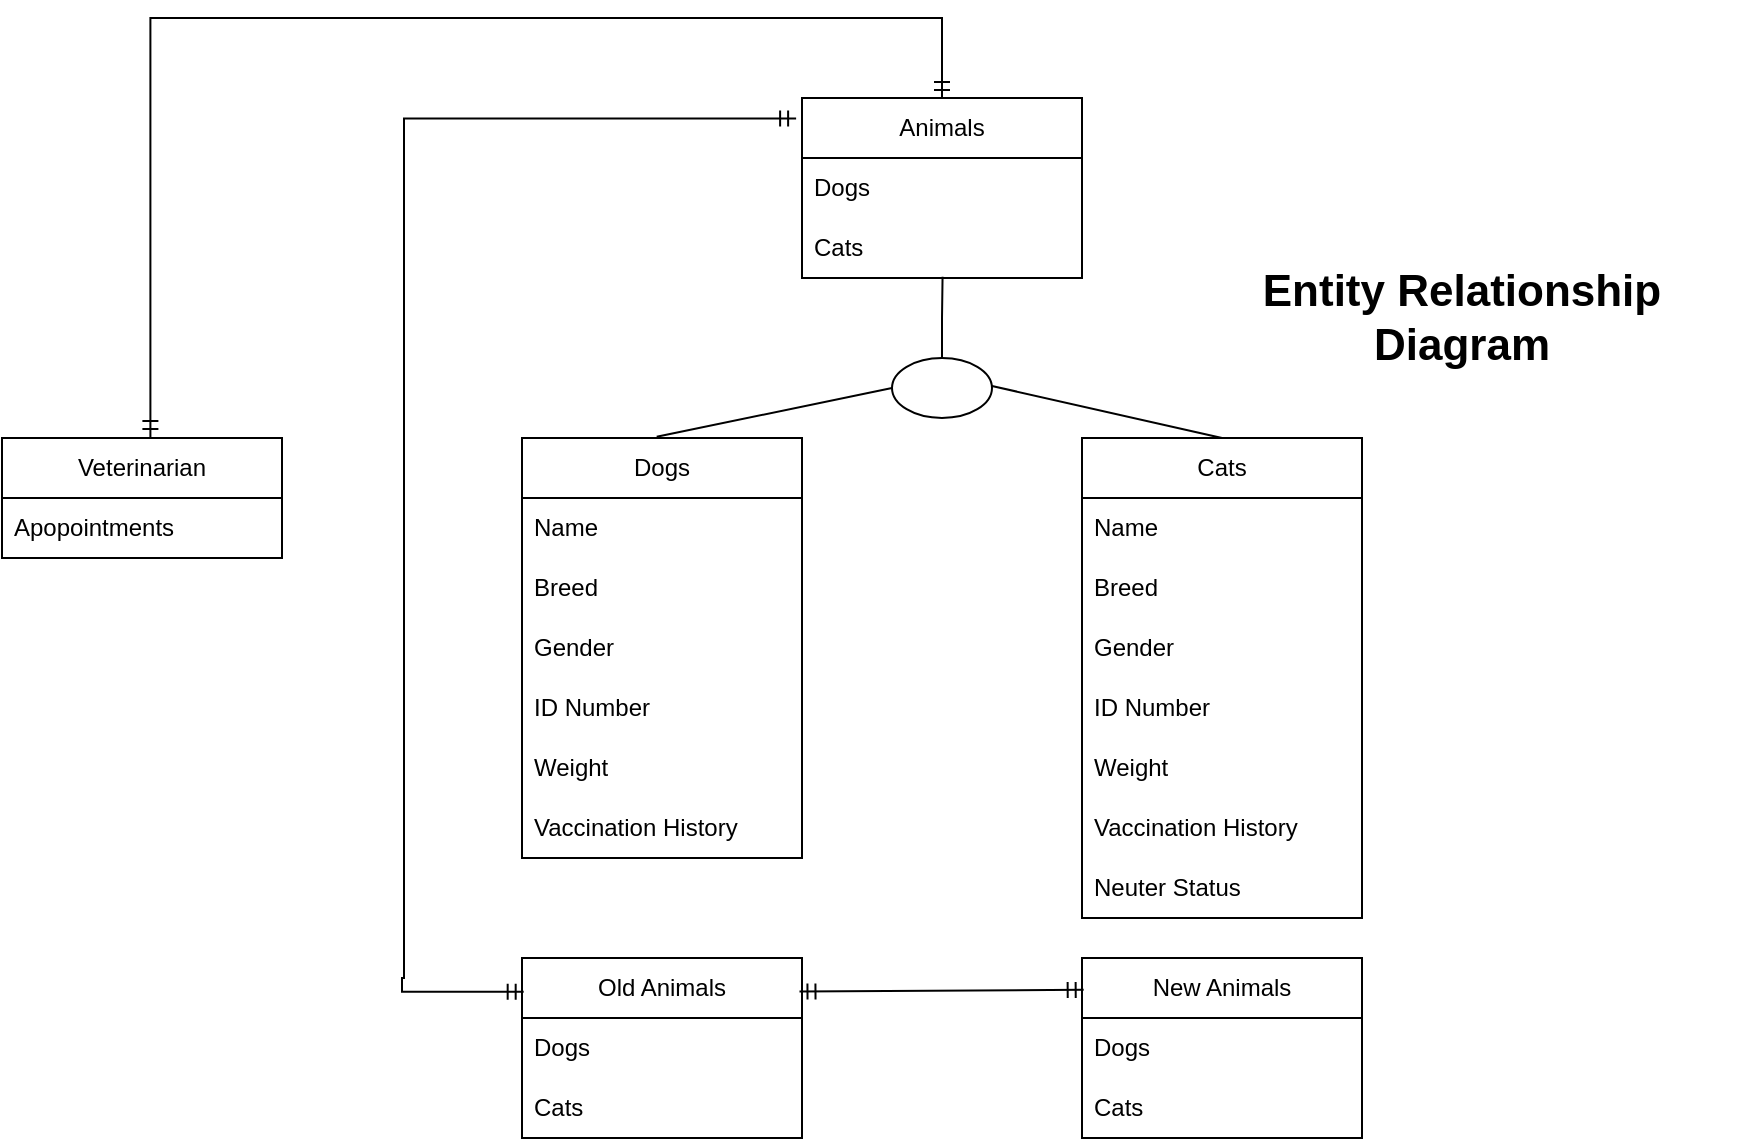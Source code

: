 <mxfile version="22.0.4" type="github">
  <diagram id="R2lEEEUBdFMjLlhIrx00" name="Page-1">
    <mxGraphModel dx="2497" dy="861" grid="1" gridSize="10" guides="1" tooltips="1" connect="1" arrows="1" fold="1" page="1" pageScale="1" pageWidth="850" pageHeight="1100" math="0" shadow="0" extFonts="Permanent Marker^https://fonts.googleapis.com/css?family=Permanent+Marker">
      <root>
        <mxCell id="0" />
        <mxCell id="1" parent="0" />
        <mxCell id="dEltueVvxOYoqSFtJGY3-1" value="Animals" style="swimlane;fontStyle=0;childLayout=stackLayout;horizontal=1;startSize=30;horizontalStack=0;resizeParent=1;resizeParentMax=0;resizeLast=0;collapsible=1;marginBottom=0;whiteSpace=wrap;html=1;" parent="1" vertex="1">
          <mxGeometry x="370" y="60" width="140" height="90" as="geometry" />
        </mxCell>
        <mxCell id="dEltueVvxOYoqSFtJGY3-3" value="Dogs" style="text;strokeColor=none;fillColor=none;align=left;verticalAlign=middle;spacingLeft=4;spacingRight=4;overflow=hidden;points=[[0,0.5],[1,0.5]];portConstraint=eastwest;rotatable=0;whiteSpace=wrap;html=1;" parent="dEltueVvxOYoqSFtJGY3-1" vertex="1">
          <mxGeometry y="30" width="140" height="30" as="geometry" />
        </mxCell>
        <mxCell id="dEltueVvxOYoqSFtJGY3-4" value="Cats" style="text;strokeColor=none;fillColor=none;align=left;verticalAlign=middle;spacingLeft=4;spacingRight=4;overflow=hidden;points=[[0,0.5],[1,0.5]];portConstraint=eastwest;rotatable=0;whiteSpace=wrap;html=1;" parent="dEltueVvxOYoqSFtJGY3-1" vertex="1">
          <mxGeometry y="60" width="140" height="30" as="geometry" />
        </mxCell>
        <mxCell id="dEltueVvxOYoqSFtJGY3-6" value="Dogs" style="swimlane;fontStyle=0;childLayout=stackLayout;horizontal=1;startSize=30;horizontalStack=0;resizeParent=1;resizeParentMax=0;resizeLast=0;collapsible=1;marginBottom=0;whiteSpace=wrap;html=1;" parent="1" vertex="1">
          <mxGeometry x="230" y="230" width="140" height="210" as="geometry" />
        </mxCell>
        <mxCell id="dEltueVvxOYoqSFtJGY3-7" value="Name" style="text;strokeColor=none;fillColor=none;align=left;verticalAlign=middle;spacingLeft=4;spacingRight=4;overflow=hidden;points=[[0,0.5],[1,0.5]];portConstraint=eastwest;rotatable=0;whiteSpace=wrap;html=1;" parent="dEltueVvxOYoqSFtJGY3-6" vertex="1">
          <mxGeometry y="30" width="140" height="30" as="geometry" />
        </mxCell>
        <mxCell id="dEltueVvxOYoqSFtJGY3-8" value="Breed" style="text;strokeColor=none;fillColor=none;align=left;verticalAlign=middle;spacingLeft=4;spacingRight=4;overflow=hidden;points=[[0,0.5],[1,0.5]];portConstraint=eastwest;rotatable=0;whiteSpace=wrap;html=1;" parent="dEltueVvxOYoqSFtJGY3-6" vertex="1">
          <mxGeometry y="60" width="140" height="30" as="geometry" />
        </mxCell>
        <mxCell id="dEltueVvxOYoqSFtJGY3-13" value="Gender" style="text;strokeColor=none;fillColor=none;align=left;verticalAlign=middle;spacingLeft=4;spacingRight=4;overflow=hidden;points=[[0,0.5],[1,0.5]];portConstraint=eastwest;rotatable=0;whiteSpace=wrap;html=1;" parent="dEltueVvxOYoqSFtJGY3-6" vertex="1">
          <mxGeometry y="90" width="140" height="30" as="geometry" />
        </mxCell>
        <mxCell id="dEltueVvxOYoqSFtJGY3-30" value="ID Number" style="text;strokeColor=none;fillColor=none;align=left;verticalAlign=middle;spacingLeft=4;spacingRight=4;overflow=hidden;points=[[0,0.5],[1,0.5]];portConstraint=eastwest;rotatable=0;whiteSpace=wrap;html=1;" parent="dEltueVvxOYoqSFtJGY3-6" vertex="1">
          <mxGeometry y="120" width="140" height="30" as="geometry" />
        </mxCell>
        <mxCell id="dEltueVvxOYoqSFtJGY3-41" value="Weight" style="text;strokeColor=none;fillColor=none;align=left;verticalAlign=middle;spacingLeft=4;spacingRight=4;overflow=hidden;points=[[0,0.5],[1,0.5]];portConstraint=eastwest;rotatable=0;whiteSpace=wrap;html=1;" parent="dEltueVvxOYoqSFtJGY3-6" vertex="1">
          <mxGeometry y="150" width="140" height="30" as="geometry" />
        </mxCell>
        <mxCell id="dEltueVvxOYoqSFtJGY3-40" value="Vaccination History" style="text;strokeColor=none;fillColor=none;align=left;verticalAlign=middle;spacingLeft=4;spacingRight=4;overflow=hidden;points=[[0,0.5],[1,0.5]];portConstraint=eastwest;rotatable=0;whiteSpace=wrap;html=1;" parent="dEltueVvxOYoqSFtJGY3-6" vertex="1">
          <mxGeometry y="180" width="140" height="30" as="geometry" />
        </mxCell>
        <mxCell id="dEltueVvxOYoqSFtJGY3-31" value="Cats" style="swimlane;fontStyle=0;childLayout=stackLayout;horizontal=1;startSize=30;horizontalStack=0;resizeParent=1;resizeParentMax=0;resizeLast=0;collapsible=1;marginBottom=0;whiteSpace=wrap;html=1;" parent="1" vertex="1">
          <mxGeometry x="510" y="230" width="140" height="240" as="geometry" />
        </mxCell>
        <mxCell id="dEltueVvxOYoqSFtJGY3-32" value="Name" style="text;strokeColor=none;fillColor=none;align=left;verticalAlign=middle;spacingLeft=4;spacingRight=4;overflow=hidden;points=[[0,0.5],[1,0.5]];portConstraint=eastwest;rotatable=0;whiteSpace=wrap;html=1;" parent="dEltueVvxOYoqSFtJGY3-31" vertex="1">
          <mxGeometry y="30" width="140" height="30" as="geometry" />
        </mxCell>
        <mxCell id="dEltueVvxOYoqSFtJGY3-33" value="Breed" style="text;strokeColor=none;fillColor=none;align=left;verticalAlign=middle;spacingLeft=4;spacingRight=4;overflow=hidden;points=[[0,0.5],[1,0.5]];portConstraint=eastwest;rotatable=0;whiteSpace=wrap;html=1;" parent="dEltueVvxOYoqSFtJGY3-31" vertex="1">
          <mxGeometry y="60" width="140" height="30" as="geometry" />
        </mxCell>
        <mxCell id="dEltueVvxOYoqSFtJGY3-34" value="Gender" style="text;strokeColor=none;fillColor=none;align=left;verticalAlign=middle;spacingLeft=4;spacingRight=4;overflow=hidden;points=[[0,0.5],[1,0.5]];portConstraint=eastwest;rotatable=0;whiteSpace=wrap;html=1;" parent="dEltueVvxOYoqSFtJGY3-31" vertex="1">
          <mxGeometry y="90" width="140" height="30" as="geometry" />
        </mxCell>
        <mxCell id="dEltueVvxOYoqSFtJGY3-35" value="ID Number" style="text;strokeColor=none;fillColor=none;align=left;verticalAlign=middle;spacingLeft=4;spacingRight=4;overflow=hidden;points=[[0,0.5],[1,0.5]];portConstraint=eastwest;rotatable=0;whiteSpace=wrap;html=1;" parent="dEltueVvxOYoqSFtJGY3-31" vertex="1">
          <mxGeometry y="120" width="140" height="30" as="geometry" />
        </mxCell>
        <mxCell id="dEltueVvxOYoqSFtJGY3-37" value="Weight" style="text;strokeColor=none;fillColor=none;align=left;verticalAlign=middle;spacingLeft=4;spacingRight=4;overflow=hidden;points=[[0,0.5],[1,0.5]];portConstraint=eastwest;rotatable=0;whiteSpace=wrap;html=1;" parent="dEltueVvxOYoqSFtJGY3-31" vertex="1">
          <mxGeometry y="150" width="140" height="30" as="geometry" />
        </mxCell>
        <mxCell id="dEltueVvxOYoqSFtJGY3-42" value="Vaccination History" style="text;strokeColor=none;fillColor=none;align=left;verticalAlign=middle;spacingLeft=4;spacingRight=4;overflow=hidden;points=[[0,0.5],[1,0.5]];portConstraint=eastwest;rotatable=0;whiteSpace=wrap;html=1;" parent="dEltueVvxOYoqSFtJGY3-31" vertex="1">
          <mxGeometry y="180" width="140" height="30" as="geometry" />
        </mxCell>
        <mxCell id="dEltueVvxOYoqSFtJGY3-36" value="Neuter Status" style="text;strokeColor=none;fillColor=none;align=left;verticalAlign=middle;spacingLeft=4;spacingRight=4;overflow=hidden;points=[[0,0.5],[1,0.5]];portConstraint=eastwest;rotatable=0;whiteSpace=wrap;html=1;" parent="dEltueVvxOYoqSFtJGY3-31" vertex="1">
          <mxGeometry y="210" width="140" height="30" as="geometry" />
        </mxCell>
        <mxCell id="dEltueVvxOYoqSFtJGY3-43" value="" style="ellipse;whiteSpace=wrap;html=1;align=center;" parent="1" vertex="1">
          <mxGeometry x="415" y="190" width="50" height="30" as="geometry" />
        </mxCell>
        <mxCell id="dEltueVvxOYoqSFtJGY3-44" value="" style="endArrow=none;html=1;rounded=0;exitX=0.502;exitY=0.978;exitDx=0;exitDy=0;exitPerimeter=0;entryX=0.5;entryY=0;entryDx=0;entryDy=0;" parent="1" source="dEltueVvxOYoqSFtJGY3-4" target="dEltueVvxOYoqSFtJGY3-43" edge="1">
          <mxGeometry relative="1" as="geometry">
            <mxPoint x="410" y="440" as="sourcePoint" />
            <mxPoint x="570" y="440" as="targetPoint" />
            <Array as="points">
              <mxPoint x="440" y="170" />
            </Array>
          </mxGeometry>
        </mxCell>
        <mxCell id="dEltueVvxOYoqSFtJGY3-46" value="" style="endArrow=none;html=1;rounded=0;exitX=0.481;exitY=-0.003;exitDx=0;exitDy=0;exitPerimeter=0;entryX=0;entryY=0.5;entryDx=0;entryDy=0;" parent="1" source="dEltueVvxOYoqSFtJGY3-6" target="dEltueVvxOYoqSFtJGY3-43" edge="1">
          <mxGeometry width="50" height="50" relative="1" as="geometry">
            <mxPoint x="540" y="230" as="sourcePoint" />
            <mxPoint x="590" y="180" as="targetPoint" />
          </mxGeometry>
        </mxCell>
        <mxCell id="dEltueVvxOYoqSFtJGY3-47" value="" style="endArrow=none;html=1;rounded=0;exitX=0.481;exitY=-0.003;exitDx=0;exitDy=0;exitPerimeter=0;entryX=0.5;entryY=0;entryDx=0;entryDy=0;" parent="1" target="dEltueVvxOYoqSFtJGY3-31" edge="1">
          <mxGeometry width="50" height="50" relative="1" as="geometry">
            <mxPoint x="465" y="204" as="sourcePoint" />
            <mxPoint x="583" y="180" as="targetPoint" />
          </mxGeometry>
        </mxCell>
        <mxCell id="CM0C7F6Bp6yxhQJi3UiG-1" value="Entity Relationship Diagram" style="text;html=1;strokeColor=none;fillColor=none;align=center;verticalAlign=middle;whiteSpace=wrap;rounded=0;fontStyle=1;fontColor=default;fontSize=22;" vertex="1" parent="1">
          <mxGeometry x="560" y="130" width="280" height="80" as="geometry" />
        </mxCell>
        <mxCell id="CM0C7F6Bp6yxhQJi3UiG-35" value="New Animals" style="swimlane;fontStyle=0;childLayout=stackLayout;horizontal=1;startSize=30;horizontalStack=0;resizeParent=1;resizeParentMax=0;resizeLast=0;collapsible=1;marginBottom=0;whiteSpace=wrap;html=1;" vertex="1" parent="1">
          <mxGeometry x="510" y="490" width="140" height="90" as="geometry" />
        </mxCell>
        <mxCell id="CM0C7F6Bp6yxhQJi3UiG-36" value="Dogs" style="text;strokeColor=none;fillColor=none;align=left;verticalAlign=middle;spacingLeft=4;spacingRight=4;overflow=hidden;points=[[0,0.5],[1,0.5]];portConstraint=eastwest;rotatable=0;whiteSpace=wrap;html=1;" vertex="1" parent="CM0C7F6Bp6yxhQJi3UiG-35">
          <mxGeometry y="30" width="140" height="30" as="geometry" />
        </mxCell>
        <mxCell id="CM0C7F6Bp6yxhQJi3UiG-37" value="Cats" style="text;strokeColor=none;fillColor=none;align=left;verticalAlign=middle;spacingLeft=4;spacingRight=4;overflow=hidden;points=[[0,0.5],[1,0.5]];portConstraint=eastwest;rotatable=0;whiteSpace=wrap;html=1;" vertex="1" parent="CM0C7F6Bp6yxhQJi3UiG-35">
          <mxGeometry y="60" width="140" height="30" as="geometry" />
        </mxCell>
        <mxCell id="CM0C7F6Bp6yxhQJi3UiG-38" value="Old Animals" style="swimlane;fontStyle=0;childLayout=stackLayout;horizontal=1;startSize=30;horizontalStack=0;resizeParent=1;resizeParentMax=0;resizeLast=0;collapsible=1;marginBottom=0;whiteSpace=wrap;html=1;" vertex="1" parent="1">
          <mxGeometry x="230" y="490" width="140" height="90" as="geometry" />
        </mxCell>
        <mxCell id="CM0C7F6Bp6yxhQJi3UiG-39" value="Dogs" style="text;strokeColor=none;fillColor=none;align=left;verticalAlign=middle;spacingLeft=4;spacingRight=4;overflow=hidden;points=[[0,0.5],[1,0.5]];portConstraint=eastwest;rotatable=0;whiteSpace=wrap;html=1;" vertex="1" parent="CM0C7F6Bp6yxhQJi3UiG-38">
          <mxGeometry y="30" width="140" height="30" as="geometry" />
        </mxCell>
        <mxCell id="CM0C7F6Bp6yxhQJi3UiG-40" value="Cats" style="text;strokeColor=none;fillColor=none;align=left;verticalAlign=middle;spacingLeft=4;spacingRight=4;overflow=hidden;points=[[0,0.5],[1,0.5]];portConstraint=eastwest;rotatable=0;whiteSpace=wrap;html=1;" vertex="1" parent="CM0C7F6Bp6yxhQJi3UiG-38">
          <mxGeometry y="60" width="140" height="30" as="geometry" />
        </mxCell>
        <mxCell id="CM0C7F6Bp6yxhQJi3UiG-41" value="" style="edgeStyle=orthogonalEdgeStyle;fontSize=12;html=1;endArrow=ERmandOne;startArrow=ERmandOne;rounded=0;elbow=vertical;entryX=-0.021;entryY=0.114;entryDx=0;entryDy=0;entryPerimeter=0;exitX=0.006;exitY=0.188;exitDx=0;exitDy=0;exitPerimeter=0;" edge="1" parent="1" source="CM0C7F6Bp6yxhQJi3UiG-38" target="dEltueVvxOYoqSFtJGY3-1">
          <mxGeometry width="100" height="100" relative="1" as="geometry">
            <mxPoint x="70" y="330" as="sourcePoint" />
            <mxPoint x="170" y="230" as="targetPoint" />
            <Array as="points">
              <mxPoint x="170" y="507" />
              <mxPoint x="170" y="500" />
              <mxPoint x="171" y="500" />
              <mxPoint x="171" y="70" />
            </Array>
          </mxGeometry>
        </mxCell>
        <mxCell id="CM0C7F6Bp6yxhQJi3UiG-44" value="" style="fontSize=12;html=1;endArrow=ERmandOne;startArrow=ERmandOne;rounded=0;entryX=0.006;entryY=0.177;entryDx=0;entryDy=0;entryPerimeter=0;exitX=0.991;exitY=0.186;exitDx=0;exitDy=0;exitPerimeter=0;" edge="1" parent="1" source="CM0C7F6Bp6yxhQJi3UiG-38" target="CM0C7F6Bp6yxhQJi3UiG-35">
          <mxGeometry width="100" height="100" relative="1" as="geometry">
            <mxPoint x="180" y="620" as="sourcePoint" />
            <mxPoint x="280" y="520" as="targetPoint" />
          </mxGeometry>
        </mxCell>
        <mxCell id="CM0C7F6Bp6yxhQJi3UiG-48" value="Veterinarian" style="swimlane;fontStyle=0;childLayout=stackLayout;horizontal=1;startSize=30;horizontalStack=0;resizeParent=1;resizeParentMax=0;resizeLast=0;collapsible=1;marginBottom=0;whiteSpace=wrap;html=1;" vertex="1" parent="1">
          <mxGeometry x="-30" y="230" width="140" height="60" as="geometry" />
        </mxCell>
        <mxCell id="CM0C7F6Bp6yxhQJi3UiG-49" value="Apopointments" style="text;strokeColor=none;fillColor=none;align=left;verticalAlign=middle;spacingLeft=4;spacingRight=4;overflow=hidden;points=[[0,0.5],[1,0.5]];portConstraint=eastwest;rotatable=0;whiteSpace=wrap;html=1;" vertex="1" parent="CM0C7F6Bp6yxhQJi3UiG-48">
          <mxGeometry y="30" width="140" height="30" as="geometry" />
        </mxCell>
        <mxCell id="CM0C7F6Bp6yxhQJi3UiG-51" value="" style="edgeStyle=elbowEdgeStyle;fontSize=12;html=1;endArrow=ERmandOne;startArrow=ERmandOne;rounded=0;exitX=0.53;exitY=-0.009;exitDx=0;exitDy=0;exitPerimeter=0;entryX=0.5;entryY=0;entryDx=0;entryDy=0;" edge="1" parent="1" source="CM0C7F6Bp6yxhQJi3UiG-48" target="dEltueVvxOYoqSFtJGY3-1">
          <mxGeometry width="100" height="100" relative="1" as="geometry">
            <mxPoint x="280" y="310" as="sourcePoint" />
            <mxPoint x="170" y="70" as="targetPoint" />
            <Array as="points">
              <mxPoint x="70" y="20" />
            </Array>
          </mxGeometry>
        </mxCell>
      </root>
    </mxGraphModel>
  </diagram>
</mxfile>
